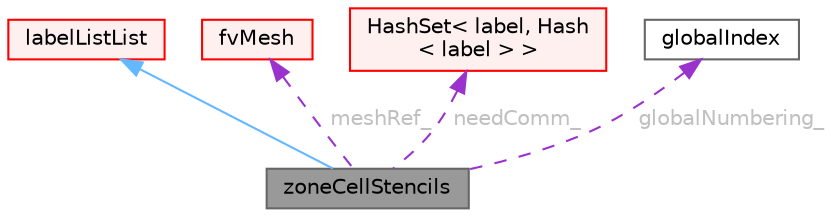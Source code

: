 digraph "zoneCellStencils"
{
 // LATEX_PDF_SIZE
  bgcolor="transparent";
  edge [fontname=Helvetica,fontsize=10,labelfontname=Helvetica,labelfontsize=10];
  node [fontname=Helvetica,fontsize=10,shape=box,height=0.2,width=0.4];
  Node1 [id="Node000001",label="zoneCellStencils",height=0.2,width=0.4,color="gray40", fillcolor="grey60", style="filled", fontcolor="black",tooltip="base class for cell stencil in a narrow band"];
  Node2 -> Node1 [id="edge1_Node000001_Node000002",dir="back",color="steelblue1",style="solid",tooltip=" "];
  Node2 [id="Node000002",label="labelListList",height=0.2,width=0.4,color="red", fillcolor="#FFF0F0", style="filled",URL="$classFoam_1_1List.html",tooltip=" "];
  Node6 -> Node1 [id="edge2_Node000001_Node000006",dir="back",color="darkorchid3",style="dashed",tooltip=" ",label=" meshRef_",fontcolor="grey" ];
  Node6 [id="Node000006",label="fvMesh",height=0.2,width=0.4,color="red", fillcolor="#FFF0F0", style="filled",URL="$classFoam_1_1fvMesh.html",tooltip="Mesh data needed to do the Finite Volume discretisation."];
  Node56 -> Node1 [id="edge3_Node000001_Node000056",dir="back",color="darkorchid3",style="dashed",tooltip=" ",label=" needComm_",fontcolor="grey" ];
  Node56 [id="Node000056",label="HashSet\< label, Hash\l\< label \> \>",height=0.2,width=0.4,color="red", fillcolor="#FFF0F0", style="filled",URL="$classFoam_1_1HashSet.html",tooltip=" "];
  Node60 -> Node1 [id="edge4_Node000001_Node000060",dir="back",color="darkorchid3",style="dashed",tooltip=" ",label=" globalNumbering_",fontcolor="grey" ];
  Node60 [id="Node000060",label="globalIndex",height=0.2,width=0.4,color="gray40", fillcolor="white", style="filled",URL="$classFoam_1_1globalIndex.html",tooltip="Calculates a unique integer (label so might not have enough room - 2G max) for processor + local inde..."];
}
